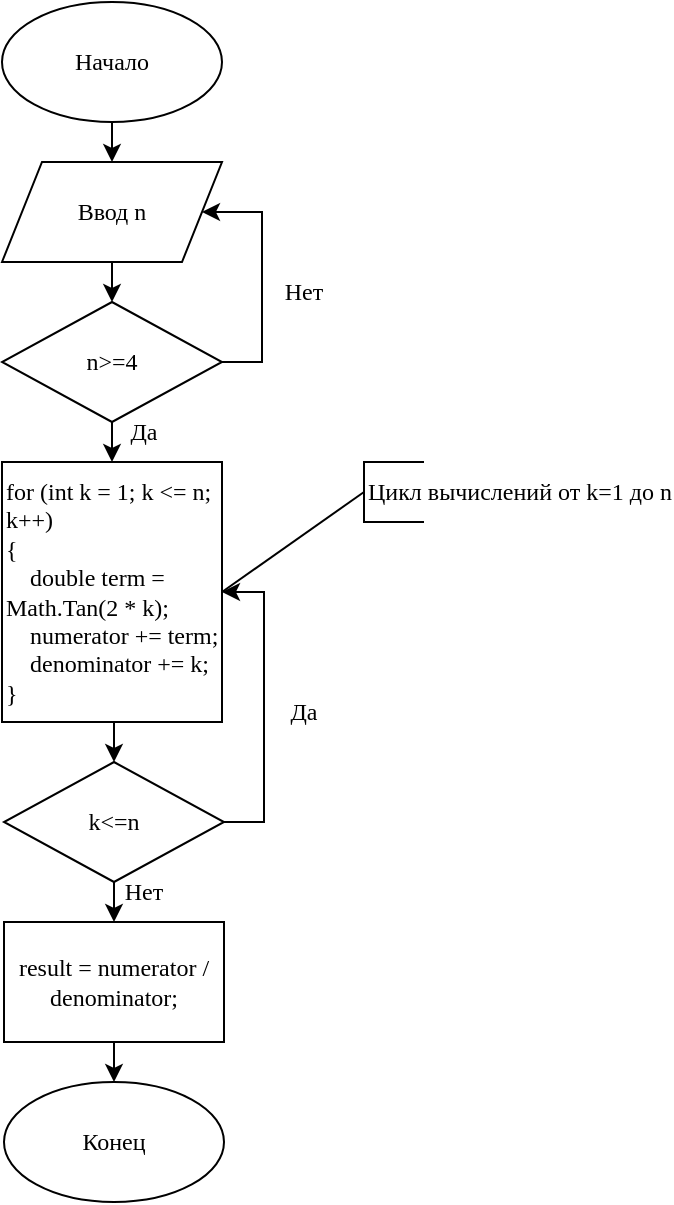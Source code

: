 <mxfile version="26.1.1">
  <diagram name="Страница — 1" id="vNnbNYLnSpACUdDe8LjB">
    <mxGraphModel dx="954" dy="717" grid="0" gridSize="10" guides="1" tooltips="1" connect="1" arrows="1" fold="1" page="1" pageScale="1" pageWidth="827" pageHeight="1169" math="0" shadow="0">
      <root>
        <mxCell id="0" />
        <mxCell id="1" parent="0" />
        <mxCell id="_M02SwVjfdsvTOFDGe_y-11" style="edgeStyle=orthogonalEdgeStyle;rounded=0;orthogonalLoop=1;jettySize=auto;html=1;exitX=0.5;exitY=1;exitDx=0;exitDy=0;entryX=0.5;entryY=0;entryDx=0;entryDy=0;" edge="1" parent="1" source="_M02SwVjfdsvTOFDGe_y-1" target="_M02SwVjfdsvTOFDGe_y-2">
          <mxGeometry relative="1" as="geometry" />
        </mxCell>
        <mxCell id="_M02SwVjfdsvTOFDGe_y-1" value="&lt;font face=&quot;Times New Roman&quot;&gt;Начало&lt;/font&gt;" style="ellipse;whiteSpace=wrap;html=1;" vertex="1" parent="1">
          <mxGeometry x="359" y="40" width="110" height="60" as="geometry" />
        </mxCell>
        <mxCell id="_M02SwVjfdsvTOFDGe_y-12" style="edgeStyle=orthogonalEdgeStyle;rounded=0;orthogonalLoop=1;jettySize=auto;html=1;exitX=0.5;exitY=1;exitDx=0;exitDy=0;entryX=0.5;entryY=0;entryDx=0;entryDy=0;" edge="1" parent="1" source="_M02SwVjfdsvTOFDGe_y-2" target="_M02SwVjfdsvTOFDGe_y-4">
          <mxGeometry relative="1" as="geometry" />
        </mxCell>
        <mxCell id="_M02SwVjfdsvTOFDGe_y-2" value="&lt;font face=&quot;Times New Roman&quot;&gt;Ввод n&lt;/font&gt;" style="shape=parallelogram;perimeter=parallelogramPerimeter;whiteSpace=wrap;html=1;fixedSize=1;" vertex="1" parent="1">
          <mxGeometry x="359" y="120" width="110" height="50" as="geometry" />
        </mxCell>
        <mxCell id="_M02SwVjfdsvTOFDGe_y-5" style="edgeStyle=orthogonalEdgeStyle;rounded=0;orthogonalLoop=1;jettySize=auto;html=1;exitX=1;exitY=0.5;exitDx=0;exitDy=0;entryX=1;entryY=0.5;entryDx=0;entryDy=0;" edge="1" parent="1" source="_M02SwVjfdsvTOFDGe_y-4" target="_M02SwVjfdsvTOFDGe_y-2">
          <mxGeometry relative="1" as="geometry">
            <mxPoint x="490" y="140" as="targetPoint" />
            <Array as="points">
              <mxPoint x="489" y="220" />
              <mxPoint x="489" y="145" />
            </Array>
          </mxGeometry>
        </mxCell>
        <mxCell id="_M02SwVjfdsvTOFDGe_y-13" style="edgeStyle=orthogonalEdgeStyle;rounded=0;orthogonalLoop=1;jettySize=auto;html=1;exitX=0.5;exitY=1;exitDx=0;exitDy=0;entryX=0.5;entryY=0;entryDx=0;entryDy=0;" edge="1" parent="1" source="_M02SwVjfdsvTOFDGe_y-4" target="_M02SwVjfdsvTOFDGe_y-6">
          <mxGeometry relative="1" as="geometry" />
        </mxCell>
        <mxCell id="_M02SwVjfdsvTOFDGe_y-4" value="&lt;font face=&quot;Times New Roman&quot;&gt;n&amp;gt;=4&lt;/font&gt;" style="rhombus;whiteSpace=wrap;html=1;" vertex="1" parent="1">
          <mxGeometry x="359" y="190" width="110" height="60" as="geometry" />
        </mxCell>
        <mxCell id="_M02SwVjfdsvTOFDGe_y-14" style="edgeStyle=orthogonalEdgeStyle;rounded=0;orthogonalLoop=1;jettySize=auto;html=1;exitX=0.5;exitY=1;exitDx=0;exitDy=0;entryX=0.5;entryY=0;entryDx=0;entryDy=0;" edge="1" parent="1" source="_M02SwVjfdsvTOFDGe_y-6" target="_M02SwVjfdsvTOFDGe_y-8">
          <mxGeometry relative="1" as="geometry" />
        </mxCell>
        <mxCell id="_M02SwVjfdsvTOFDGe_y-6" value="&lt;div&gt;&lt;font face=&quot;Times New Roman&quot;&gt;for (int k = 1; k &amp;lt;= n; k++)&lt;/font&gt;&lt;/div&gt;&lt;div&gt;&lt;font face=&quot;Times New Roman&quot;&gt;{&lt;/font&gt;&lt;/div&gt;&lt;div&gt;&lt;font face=&quot;Times New Roman&quot;&gt;&amp;nbsp; &amp;nbsp; double term = Math.Tan(2 * k);&lt;/font&gt;&lt;/div&gt;&lt;div&gt;&lt;font face=&quot;Times New Roman&quot;&gt;&amp;nbsp; &amp;nbsp; numerator += term;&lt;/font&gt;&lt;/div&gt;&lt;div&gt;&lt;font face=&quot;Times New Roman&quot;&gt;&amp;nbsp; &amp;nbsp; denominator += k;&lt;/font&gt;&lt;/div&gt;&lt;div&gt;&lt;font face=&quot;Times New Roman&quot;&gt;}&lt;/font&gt;&lt;/div&gt;" style="rounded=0;whiteSpace=wrap;html=1;align=left;" vertex="1" parent="1">
          <mxGeometry x="359" y="270" width="110" height="130" as="geometry" />
        </mxCell>
        <mxCell id="_M02SwVjfdsvTOFDGe_y-16" style="edgeStyle=orthogonalEdgeStyle;rounded=0;orthogonalLoop=1;jettySize=auto;html=1;exitX=0.5;exitY=1;exitDx=0;exitDy=0;entryX=0.5;entryY=0;entryDx=0;entryDy=0;" edge="1" parent="1" source="_M02SwVjfdsvTOFDGe_y-7" target="_M02SwVjfdsvTOFDGe_y-9">
          <mxGeometry relative="1" as="geometry" />
        </mxCell>
        <mxCell id="_M02SwVjfdsvTOFDGe_y-7" value="&lt;font face=&quot;Times New Roman&quot;&gt;result = numerator / denominator;&lt;/font&gt;" style="rounded=0;whiteSpace=wrap;html=1;" vertex="1" parent="1">
          <mxGeometry x="360" y="500" width="110" height="60" as="geometry" />
        </mxCell>
        <mxCell id="_M02SwVjfdsvTOFDGe_y-10" style="edgeStyle=orthogonalEdgeStyle;rounded=0;orthogonalLoop=1;jettySize=auto;html=1;exitX=1;exitY=0.5;exitDx=0;exitDy=0;entryX=1;entryY=0.5;entryDx=0;entryDy=0;" edge="1" parent="1" source="_M02SwVjfdsvTOFDGe_y-8" target="_M02SwVjfdsvTOFDGe_y-6">
          <mxGeometry relative="1" as="geometry" />
        </mxCell>
        <mxCell id="_M02SwVjfdsvTOFDGe_y-15" style="edgeStyle=orthogonalEdgeStyle;rounded=0;orthogonalLoop=1;jettySize=auto;html=1;exitX=0.5;exitY=1;exitDx=0;exitDy=0;entryX=0.5;entryY=0;entryDx=0;entryDy=0;" edge="1" parent="1" source="_M02SwVjfdsvTOFDGe_y-8" target="_M02SwVjfdsvTOFDGe_y-7">
          <mxGeometry relative="1" as="geometry" />
        </mxCell>
        <mxCell id="_M02SwVjfdsvTOFDGe_y-8" value="&lt;font face=&quot;Times New Roman&quot;&gt;k&amp;lt;=n&lt;/font&gt;" style="rhombus;whiteSpace=wrap;html=1;" vertex="1" parent="1">
          <mxGeometry x="360" y="420" width="110" height="60" as="geometry" />
        </mxCell>
        <mxCell id="_M02SwVjfdsvTOFDGe_y-9" value="&lt;font face=&quot;Times New Roman&quot;&gt;Конец&lt;/font&gt;" style="ellipse;whiteSpace=wrap;html=1;" vertex="1" parent="1">
          <mxGeometry x="360" y="580" width="110" height="60" as="geometry" />
        </mxCell>
        <mxCell id="_M02SwVjfdsvTOFDGe_y-17" value="&lt;font face=&quot;Times New Roman&quot;&gt;Нет&lt;/font&gt;" style="text;html=1;align=center;verticalAlign=middle;whiteSpace=wrap;rounded=0;" vertex="1" parent="1">
          <mxGeometry x="480" y="170" width="60" height="30" as="geometry" />
        </mxCell>
        <mxCell id="_M02SwVjfdsvTOFDGe_y-18" value="&lt;font face=&quot;Times New Roman&quot;&gt;Нет&lt;/font&gt;" style="text;html=1;align=center;verticalAlign=middle;whiteSpace=wrap;rounded=0;" vertex="1" parent="1">
          <mxGeometry x="400" y="470" width="60" height="30" as="geometry" />
        </mxCell>
        <mxCell id="_M02SwVjfdsvTOFDGe_y-19" value="&lt;font face=&quot;Times New Roman&quot;&gt;Да&lt;/font&gt;" style="text;html=1;align=center;verticalAlign=middle;whiteSpace=wrap;rounded=0;" vertex="1" parent="1">
          <mxGeometry x="400" y="240" width="60" height="30" as="geometry" />
        </mxCell>
        <mxCell id="_M02SwVjfdsvTOFDGe_y-20" value="&lt;font face=&quot;Times New Roman&quot;&gt;Да&lt;/font&gt;" style="text;html=1;align=center;verticalAlign=middle;whiteSpace=wrap;rounded=0;" vertex="1" parent="1">
          <mxGeometry x="480" y="380" width="60" height="30" as="geometry" />
        </mxCell>
        <mxCell id="_M02SwVjfdsvTOFDGe_y-21" value="" style="endArrow=none;html=1;rounded=0;exitX=1;exitY=0.5;exitDx=0;exitDy=0;entryX=0;entryY=0.5;entryDx=0;entryDy=0;entryPerimeter=0;" edge="1" parent="1" source="_M02SwVjfdsvTOFDGe_y-6" target="_M02SwVjfdsvTOFDGe_y-23">
          <mxGeometry width="50" height="50" relative="1" as="geometry">
            <mxPoint x="510" y="320" as="sourcePoint" />
            <mxPoint x="560" y="270" as="targetPoint" />
          </mxGeometry>
        </mxCell>
        <mxCell id="_M02SwVjfdsvTOFDGe_y-23" value="&lt;font face=&quot;Times New Roman&quot;&gt;Цикл вычислений от k=1 до n&lt;/font&gt;" style="strokeWidth=1;html=1;shape=mxgraph.flowchart.annotation_1;align=left;pointerEvents=1;" vertex="1" parent="1">
          <mxGeometry x="540" y="270" width="30" height="30" as="geometry" />
        </mxCell>
      </root>
    </mxGraphModel>
  </diagram>
</mxfile>
